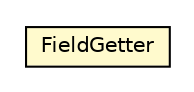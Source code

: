 #!/usr/local/bin/dot
#
# Class diagram 
# Generated by UMLGraph version 5.1 (http://www.umlgraph.org/)
#

digraph G {
	edge [fontname="Helvetica",fontsize=10,labelfontname="Helvetica",labelfontsize=10];
	node [fontname="Helvetica",fontsize=10,shape=plaintext];
	nodesep=0.25;
	ranksep=0.5;
	// org.androidtransfuse.gen.invocationBuilder.FieldGetter
	c139809 [label=<<table title="org.androidtransfuse.gen.invocationBuilder.FieldGetter" border="0" cellborder="1" cellspacing="0" cellpadding="2" port="p" bgcolor="lemonChiffon" href="./FieldGetter.html">
		<tr><td><table border="0" cellspacing="0" cellpadding="1">
<tr><td align="center" balign="center"> FieldGetter </td></tr>
		</table></td></tr>
		</table>>, fontname="Helvetica", fontcolor="black", fontsize=10.0];
}

